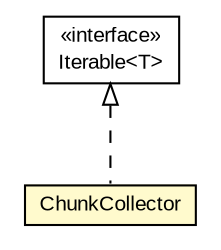 #!/usr/local/bin/dot
#
# Class diagram 
# Generated by UMLGraph version R5_6-24-gf6e263 (http://www.umlgraph.org/)
#

digraph G {
	edge [fontname="arial",fontsize=10,labelfontname="arial",labelfontsize=10];
	node [fontname="arial",fontsize=10,shape=plaintext];
	nodesep=0.25;
	ranksep=0.5;
	// edu.arizona.biosemantics.semanticmarkup.ling.chunk.ChunkCollector
	c42921 [label=<<table title="edu.arizona.biosemantics.semanticmarkup.ling.chunk.ChunkCollector" border="0" cellborder="1" cellspacing="0" cellpadding="2" port="p" bgcolor="lemonChiffon" href="./ChunkCollector.html">
		<tr><td><table border="0" cellspacing="0" cellpadding="1">
<tr><td align="center" balign="center"> ChunkCollector </td></tr>
		</table></td></tr>
		</table>>, URL="./ChunkCollector.html", fontname="arial", fontcolor="black", fontsize=10.0];
	//edu.arizona.biosemantics.semanticmarkup.ling.chunk.ChunkCollector implements java.lang.Iterable<T>
	c43219:p -> c42921:p [dir=back,arrowtail=empty,style=dashed];
	// java.lang.Iterable<T>
	c43219 [label=<<table title="java.lang.Iterable" border="0" cellborder="1" cellspacing="0" cellpadding="2" port="p" href="http://java.sun.com/j2se/1.4.2/docs/api/java/lang/Iterable.html">
		<tr><td><table border="0" cellspacing="0" cellpadding="1">
<tr><td align="center" balign="center"> &#171;interface&#187; </td></tr>
<tr><td align="center" balign="center"> Iterable&lt;T&gt; </td></tr>
		</table></td></tr>
		</table>>, URL="http://java.sun.com/j2se/1.4.2/docs/api/java/lang/Iterable.html", fontname="arial", fontcolor="black", fontsize=10.0];
}

